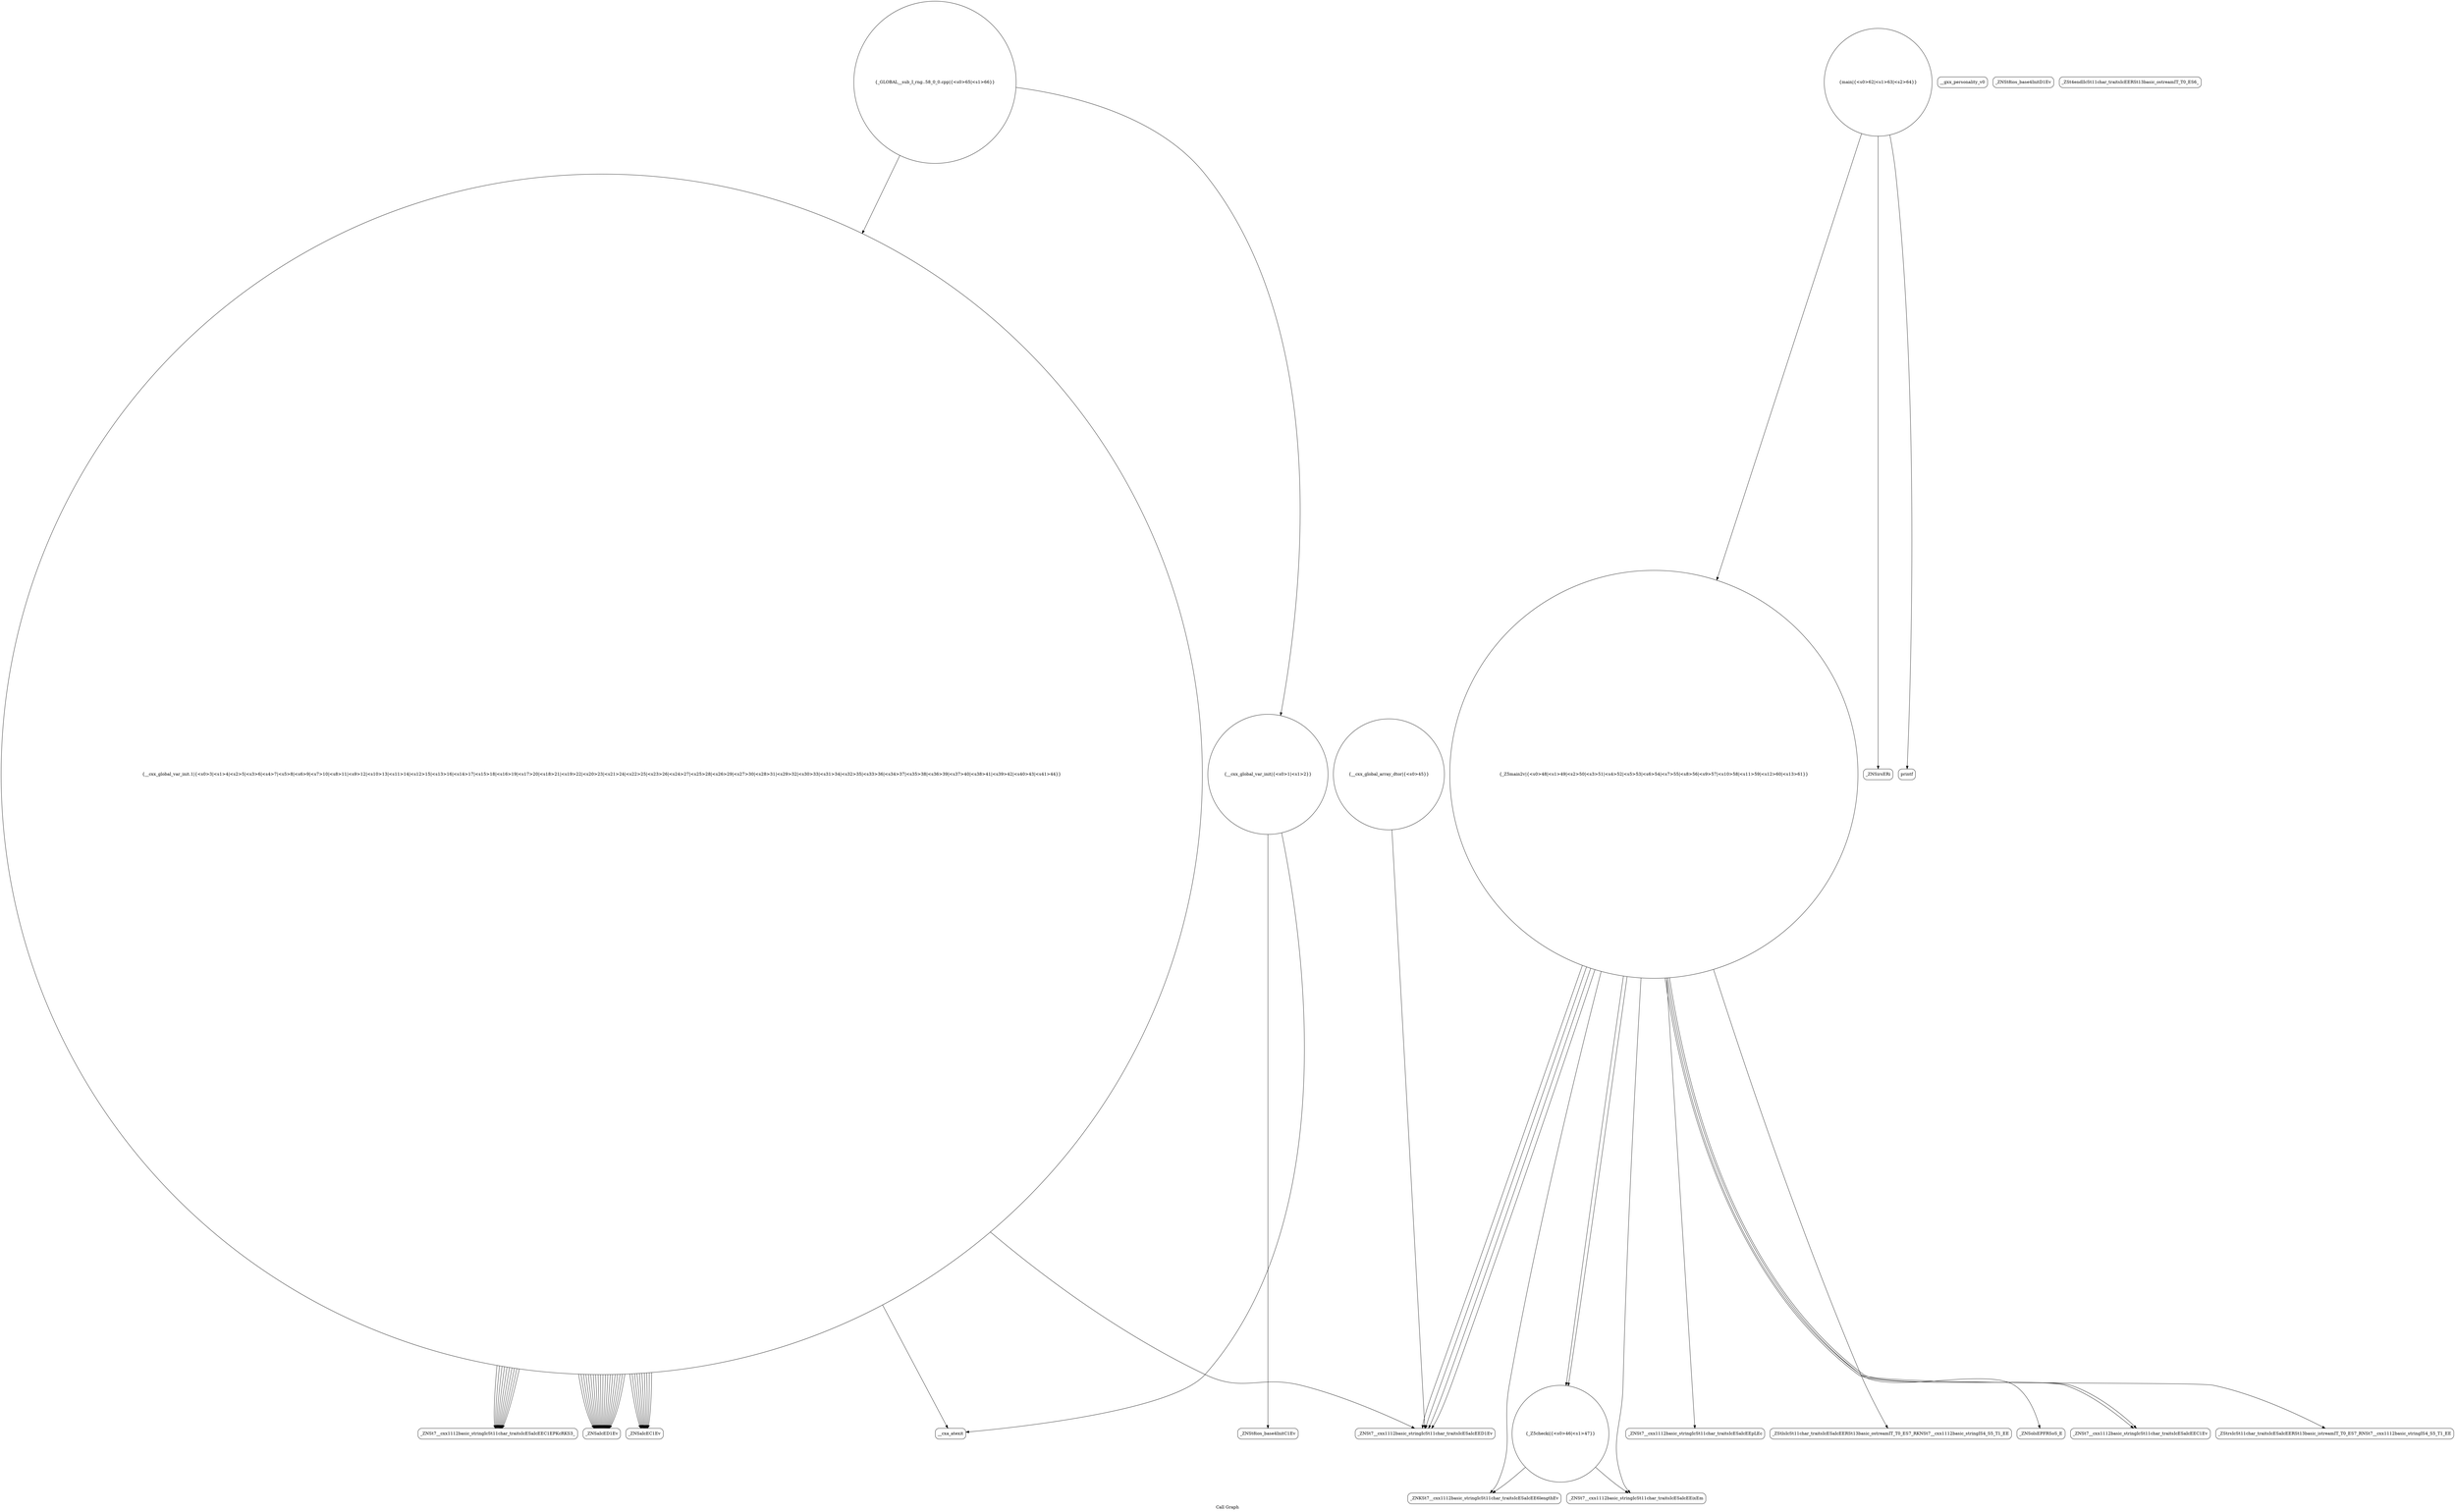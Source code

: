 digraph "Call Graph" {
	label="Call Graph";

	Node0x562feaeb1890 [shape=record,shape=circle,label="{__cxx_global_var_init|{<s0>1|<s1>2}}"];
	Node0x562feaeb1890:s0 -> Node0x562feaeb1d20[color=black];
	Node0x562feaeb1890:s1 -> Node0x562feaeb1e20[color=black];
	Node0x562feaeb2020 [shape=record,shape=Mrecord,label="{__gxx_personality_v0}"];
	Node0x562feaeb23a0 [shape=record,shape=circle,label="{_Z5main2v|{<s0>48|<s1>49|<s2>50|<s3>51|<s4>52|<s5>53|<s6>54|<s7>55|<s8>56|<s9>57|<s10>58|<s11>59|<s12>60|<s13>61}}"];
	Node0x562feaeb23a0:s0 -> Node0x562feaeb2420[color=black];
	Node0x562feaeb23a0:s1 -> Node0x562feaeb24a0[color=black];
	Node0x562feaeb23a0:s2 -> Node0x562feaeb22a0[color=black];
	Node0x562feaeb23a0:s3 -> Node0x562feaeb2320[color=black];
	Node0x562feaeb23a0:s4 -> Node0x562feaeb2220[color=black];
	Node0x562feaeb23a0:s5 -> Node0x562feaeb2220[color=black];
	Node0x562feaeb23a0:s6 -> Node0x562feaeb2420[color=black];
	Node0x562feaeb23a0:s7 -> Node0x562feaeb2520[color=black];
	Node0x562feaeb23a0:s8 -> Node0x562feaeb2120[color=black];
	Node0x562feaeb23a0:s9 -> Node0x562feaeb25a0[color=black];
	Node0x562feaeb23a0:s10 -> Node0x562feaeb2620[color=black];
	Node0x562feaeb23a0:s11 -> Node0x562feaeb2120[color=black];
	Node0x562feaeb23a0:s12 -> Node0x562feaeb2120[color=black];
	Node0x562feaeb23a0:s13 -> Node0x562feaeb2120[color=black];
	Node0x562feaeb2720 [shape=record,shape=circle,label="{main|{<s0>62|<s1>63|<s2>64}}"];
	Node0x562feaeb2720:s0 -> Node0x562feaeb27a0[color=black];
	Node0x562feaeb2720:s1 -> Node0x562feaeb2820[color=black];
	Node0x562feaeb2720:s2 -> Node0x562feaeb23a0[color=black];
	Node0x562feaeb1da0 [shape=record,shape=Mrecord,label="{_ZNSt8ios_base4InitD1Ev}"];
	Node0x562feaeb2120 [shape=record,shape=Mrecord,label="{_ZNSt7__cxx1112basic_stringIcSt11char_traitsIcESaIcEED1Ev}"];
	Node0x562feaeb24a0 [shape=record,shape=Mrecord,label="{_ZStrsIcSt11char_traitsIcESaIcEERSt13basic_istreamIT_T0_ES7_RNSt7__cxx1112basic_stringIS4_S5_T1_EE}"];
	Node0x562feaeb2820 [shape=record,shape=Mrecord,label="{printf}"];
	Node0x562feaeb1ea0 [shape=record,shape=circle,label="{__cxx_global_var_init.1|{<s0>3|<s1>4|<s2>5|<s3>6|<s4>7|<s5>8|<s6>9|<s7>10|<s8>11|<s9>12|<s10>13|<s11>14|<s12>15|<s13>16|<s14>17|<s15>18|<s16>19|<s17>20|<s18>21|<s19>22|<s20>23|<s21>24|<s22>25|<s23>26|<s24>27|<s25>28|<s26>29|<s27>30|<s28>31|<s29>32|<s30>33|<s31>34|<s32>35|<s33>36|<s34>37|<s35>38|<s36>39|<s37>40|<s38>41|<s39>42|<s40>43|<s41>44}}"];
	Node0x562feaeb1ea0:s0 -> Node0x562feaeb1f20[color=black];
	Node0x562feaeb1ea0:s1 -> Node0x562feaeb1fa0[color=black];
	Node0x562feaeb1ea0:s2 -> Node0x562feaeb1f20[color=black];
	Node0x562feaeb1ea0:s3 -> Node0x562feaeb1fa0[color=black];
	Node0x562feaeb1ea0:s4 -> Node0x562feaeb1f20[color=black];
	Node0x562feaeb1ea0:s5 -> Node0x562feaeb1fa0[color=black];
	Node0x562feaeb1ea0:s6 -> Node0x562feaeb1f20[color=black];
	Node0x562feaeb1ea0:s7 -> Node0x562feaeb1fa0[color=black];
	Node0x562feaeb1ea0:s8 -> Node0x562feaeb1f20[color=black];
	Node0x562feaeb1ea0:s9 -> Node0x562feaeb1fa0[color=black];
	Node0x562feaeb1ea0:s10 -> Node0x562feaeb1f20[color=black];
	Node0x562feaeb1ea0:s11 -> Node0x562feaeb1fa0[color=black];
	Node0x562feaeb1ea0:s12 -> Node0x562feaeb1f20[color=black];
	Node0x562feaeb1ea0:s13 -> Node0x562feaeb1fa0[color=black];
	Node0x562feaeb1ea0:s14 -> Node0x562feaeb1f20[color=black];
	Node0x562feaeb1ea0:s15 -> Node0x562feaeb1fa0[color=black];
	Node0x562feaeb1ea0:s16 -> Node0x562feaeb1f20[color=black];
	Node0x562feaeb1ea0:s17 -> Node0x562feaeb1fa0[color=black];
	Node0x562feaeb1ea0:s18 -> Node0x562feaeb1f20[color=black];
	Node0x562feaeb1ea0:s19 -> Node0x562feaeb1fa0[color=black];
	Node0x562feaeb1ea0:s20 -> Node0x562feaeb20a0[color=black];
	Node0x562feaeb1ea0:s21 -> Node0x562feaeb20a0[color=black];
	Node0x562feaeb1ea0:s22 -> Node0x562feaeb20a0[color=black];
	Node0x562feaeb1ea0:s23 -> Node0x562feaeb20a0[color=black];
	Node0x562feaeb1ea0:s24 -> Node0x562feaeb20a0[color=black];
	Node0x562feaeb1ea0:s25 -> Node0x562feaeb20a0[color=black];
	Node0x562feaeb1ea0:s26 -> Node0x562feaeb20a0[color=black];
	Node0x562feaeb1ea0:s27 -> Node0x562feaeb20a0[color=black];
	Node0x562feaeb1ea0:s28 -> Node0x562feaeb20a0[color=black];
	Node0x562feaeb1ea0:s29 -> Node0x562feaeb20a0[color=black];
	Node0x562feaeb1ea0:s30 -> Node0x562feaeb1e20[color=black];
	Node0x562feaeb1ea0:s31 -> Node0x562feaeb20a0[color=black];
	Node0x562feaeb1ea0:s32 -> Node0x562feaeb20a0[color=black];
	Node0x562feaeb1ea0:s33 -> Node0x562feaeb20a0[color=black];
	Node0x562feaeb1ea0:s34 -> Node0x562feaeb20a0[color=black];
	Node0x562feaeb1ea0:s35 -> Node0x562feaeb20a0[color=black];
	Node0x562feaeb1ea0:s36 -> Node0x562feaeb20a0[color=black];
	Node0x562feaeb1ea0:s37 -> Node0x562feaeb20a0[color=black];
	Node0x562feaeb1ea0:s38 -> Node0x562feaeb20a0[color=black];
	Node0x562feaeb1ea0:s39 -> Node0x562feaeb20a0[color=black];
	Node0x562feaeb1ea0:s40 -> Node0x562feaeb20a0[color=black];
	Node0x562feaeb1ea0:s41 -> Node0x562feaeb2120[color=black];
	Node0x562feaeb2220 [shape=record,shape=circle,label="{_Z5checki|{<s0>46|<s1>47}}"];
	Node0x562feaeb2220:s0 -> Node0x562feaeb22a0[color=black];
	Node0x562feaeb2220:s1 -> Node0x562feaeb2320[color=black];
	Node0x562feaeb25a0 [shape=record,shape=Mrecord,label="{_ZStlsIcSt11char_traitsIcESaIcEERSt13basic_ostreamIT_T0_ES7_RKNSt7__cxx1112basic_stringIS4_S5_T1_EE}"];
	Node0x562feaeb1fa0 [shape=record,shape=Mrecord,label="{_ZNSt7__cxx1112basic_stringIcSt11char_traitsIcESaIcEEC1EPKcRKS3_}"];
	Node0x562feaeb2320 [shape=record,shape=Mrecord,label="{_ZNSt7__cxx1112basic_stringIcSt11char_traitsIcESaIcEEixEm}"];
	Node0x562feaeb26a0 [shape=record,shape=Mrecord,label="{_ZSt4endlIcSt11char_traitsIcEERSt13basic_ostreamIT_T0_ES6_}"];
	Node0x562feaeb1d20 [shape=record,shape=Mrecord,label="{_ZNSt8ios_base4InitC1Ev}"];
	Node0x562feaeb20a0 [shape=record,shape=Mrecord,label="{_ZNSaIcED1Ev}"];
	Node0x562feaeb2420 [shape=record,shape=Mrecord,label="{_ZNSt7__cxx1112basic_stringIcSt11char_traitsIcESaIcEEC1Ev}"];
	Node0x562feaeb27a0 [shape=record,shape=Mrecord,label="{_ZNSirsERi}"];
	Node0x562feaeb1e20 [shape=record,shape=Mrecord,label="{__cxa_atexit}"];
	Node0x562feaeb21a0 [shape=record,shape=circle,label="{__cxx_global_array_dtor|{<s0>45}}"];
	Node0x562feaeb21a0:s0 -> Node0x562feaeb2120[color=black];
	Node0x562feaeb2520 [shape=record,shape=Mrecord,label="{_ZNSt7__cxx1112basic_stringIcSt11char_traitsIcESaIcEEpLEc}"];
	Node0x562feaeb28a0 [shape=record,shape=circle,label="{_GLOBAL__sub_I_rng..58_0_0.cpp|{<s0>65|<s1>66}}"];
	Node0x562feaeb28a0:s0 -> Node0x562feaeb1890[color=black];
	Node0x562feaeb28a0:s1 -> Node0x562feaeb1ea0[color=black];
	Node0x562feaeb1f20 [shape=record,shape=Mrecord,label="{_ZNSaIcEC1Ev}"];
	Node0x562feaeb22a0 [shape=record,shape=Mrecord,label="{_ZNKSt7__cxx1112basic_stringIcSt11char_traitsIcESaIcEE6lengthEv}"];
	Node0x562feaeb2620 [shape=record,shape=Mrecord,label="{_ZNSolsEPFRSoS_E}"];
}
